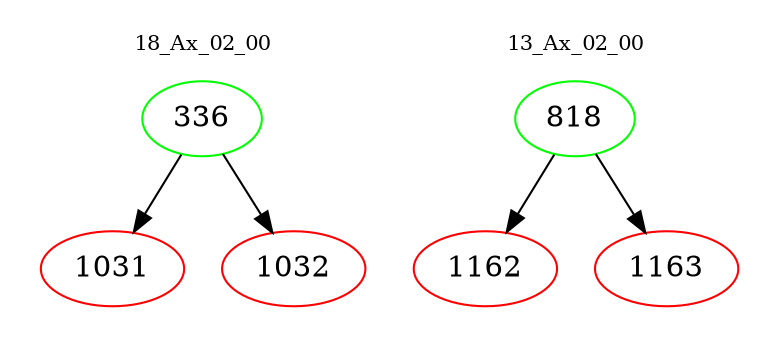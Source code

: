 digraph{
subgraph cluster_0 {
color = white
label = "18_Ax_02_00";
fontsize=10;
T0_336 [label="336", color="green"]
T0_336 -> T0_1031 [color="black"]
T0_1031 [label="1031", color="red"]
T0_336 -> T0_1032 [color="black"]
T0_1032 [label="1032", color="red"]
}
subgraph cluster_1 {
color = white
label = "13_Ax_02_00";
fontsize=10;
T1_818 [label="818", color="green"]
T1_818 -> T1_1162 [color="black"]
T1_1162 [label="1162", color="red"]
T1_818 -> T1_1163 [color="black"]
T1_1163 [label="1163", color="red"]
}
}
